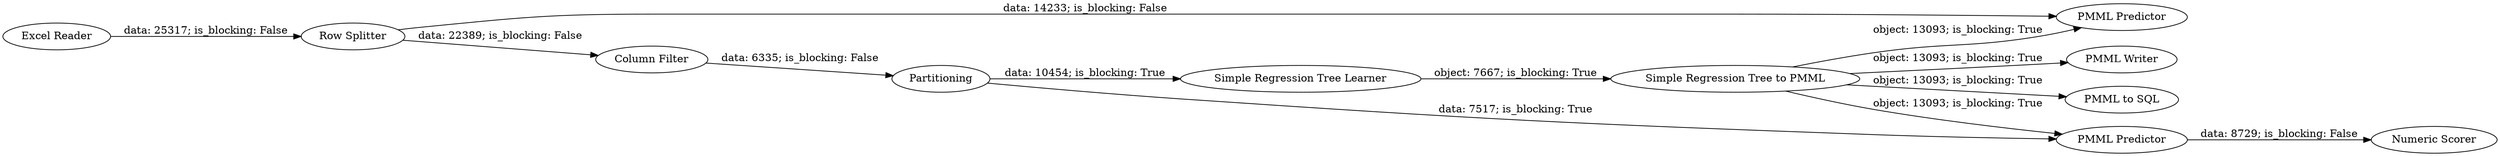 digraph {
	"2853432380663896543_20" [label="Row Splitter"]
	"2853432380663896543_22" [label="PMML to SQL"]
	"2853432380663896543_18" [label="Simple Regression Tree to PMML"]
	"2853432380663896543_2" [label=Partitioning]
	"2853432380663896543_25" [label="Numeric Scorer"]
	"2853432380663896543_23" [label="PMML Predictor"]
	"2853432380663896543_16" [label="Column Filter"]
	"2853432380663896543_24" [label="PMML Predictor"]
	"2853432380663896543_26" [label="PMML Writer"]
	"2853432380663896543_17" [label="Simple Regression Tree Learner"]
	"2853432380663896543_14" [label="Excel Reader"]
	"2853432380663896543_18" -> "2853432380663896543_24" [label="object: 13093; is_blocking: True"]
	"2853432380663896543_18" -> "2853432380663896543_26" [label="object: 13093; is_blocking: True"]
	"2853432380663896543_20" -> "2853432380663896543_16" [label="data: 22389; is_blocking: False"]
	"2853432380663896543_16" -> "2853432380663896543_2" [label="data: 6335; is_blocking: False"]
	"2853432380663896543_2" -> "2853432380663896543_23" [label="data: 7517; is_blocking: True"]
	"2853432380663896543_2" -> "2853432380663896543_17" [label="data: 10454; is_blocking: True"]
	"2853432380663896543_14" -> "2853432380663896543_20" [label="data: 25317; is_blocking: False"]
	"2853432380663896543_17" -> "2853432380663896543_18" [label="object: 7667; is_blocking: True"]
	"2853432380663896543_23" -> "2853432380663896543_25" [label="data: 8729; is_blocking: False"]
	"2853432380663896543_18" -> "2853432380663896543_22" [label="object: 13093; is_blocking: True"]
	"2853432380663896543_18" -> "2853432380663896543_23" [label="object: 13093; is_blocking: True"]
	"2853432380663896543_20" -> "2853432380663896543_24" [label="data: 14233; is_blocking: False"]
	rankdir=LR
}
